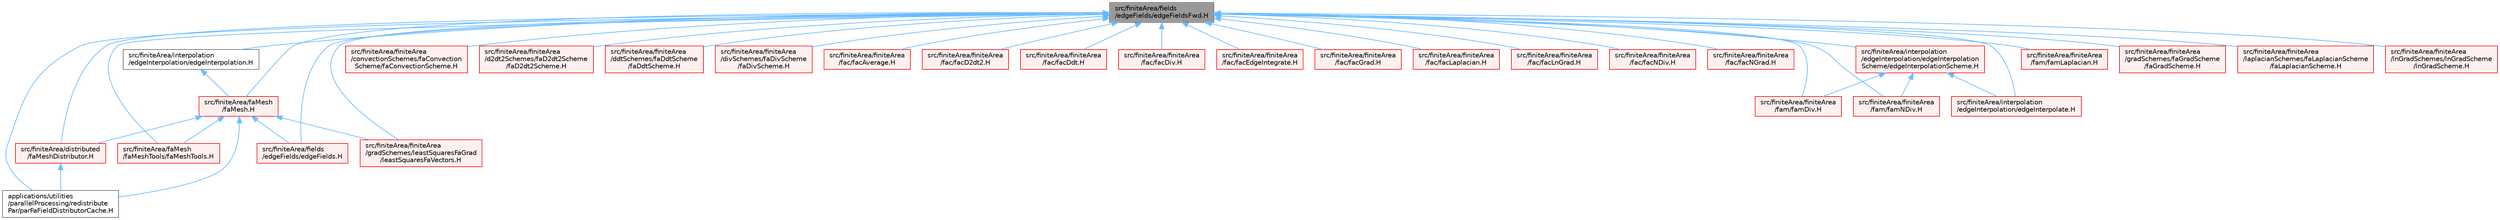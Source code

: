 digraph "src/finiteArea/fields/edgeFields/edgeFieldsFwd.H"
{
 // LATEX_PDF_SIZE
  bgcolor="transparent";
  edge [fontname=Helvetica,fontsize=10,labelfontname=Helvetica,labelfontsize=10];
  node [fontname=Helvetica,fontsize=10,shape=box,height=0.2,width=0.4];
  Node1 [id="Node000001",label="src/finiteArea/fields\l/edgeFields/edgeFieldsFwd.H",height=0.2,width=0.4,color="gray40", fillcolor="grey60", style="filled", fontcolor="black",tooltip="Forwards for edge field types."];
  Node1 -> Node2 [id="edge1_Node000001_Node000002",dir="back",color="steelblue1",style="solid",tooltip=" "];
  Node2 [id="Node000002",label="applications/utilities\l/parallelProcessing/redistribute\lPar/parFaFieldDistributorCache.H",height=0.2,width=0.4,color="grey40", fillcolor="white", style="filled",URL="$parFaFieldDistributorCache_8H.html",tooltip=" "];
  Node1 -> Node3 [id="edge2_Node000001_Node000003",dir="back",color="steelblue1",style="solid",tooltip=" "];
  Node3 [id="Node000003",label="src/finiteArea/distributed\l/faMeshDistributor.H",height=0.2,width=0.4,color="red", fillcolor="#FFF0F0", style="filled",URL="$faMeshDistributor_8H.html",tooltip=" "];
  Node3 -> Node2 [id="edge3_Node000003_Node000002",dir="back",color="steelblue1",style="solid",tooltip=" "];
  Node1 -> Node6 [id="edge4_Node000001_Node000006",dir="back",color="steelblue1",style="solid",tooltip=" "];
  Node6 [id="Node000006",label="src/finiteArea/faMesh\l/faMesh.H",height=0.2,width=0.4,color="red", fillcolor="#FFF0F0", style="filled",URL="$faMesh_8H.html",tooltip=" "];
  Node6 -> Node2 [id="edge5_Node000006_Node000002",dir="back",color="steelblue1",style="solid",tooltip=" "];
  Node6 -> Node3 [id="edge6_Node000006_Node000003",dir="back",color="steelblue1",style="solid",tooltip=" "];
  Node6 -> Node259 [id="edge7_Node000006_Node000259",dir="back",color="steelblue1",style="solid",tooltip=" "];
  Node259 [id="Node000259",label="src/finiteArea/faMesh\l/faMeshTools/faMeshTools.H",height=0.2,width=0.4,color="red", fillcolor="#FFF0F0", style="filled",URL="$faMeshTools_8H.html",tooltip=" "];
  Node6 -> Node239 [id="edge8_Node000006_Node000239",dir="back",color="steelblue1",style="solid",tooltip=" "];
  Node239 [id="Node000239",label="src/finiteArea/fields\l/edgeFields/edgeFields.H",height=0.2,width=0.4,color="red", fillcolor="#FFF0F0", style="filled",URL="$edgeFields_8H.html",tooltip=" "];
  Node6 -> Node277 [id="edge9_Node000006_Node000277",dir="back",color="steelblue1",style="solid",tooltip=" "];
  Node277 [id="Node000277",label="src/finiteArea/finiteArea\l/gradSchemes/leastSquaresFaGrad\l/leastSquaresFaVectors.H",height=0.2,width=0.4,color="red", fillcolor="#FFF0F0", style="filled",URL="$leastSquaresFaVectors_8H.html",tooltip=" "];
  Node1 -> Node259 [id="edge10_Node000001_Node000259",dir="back",color="steelblue1",style="solid",tooltip=" "];
  Node1 -> Node239 [id="edge11_Node000001_Node000239",dir="back",color="steelblue1",style="solid",tooltip=" "];
  Node1 -> Node300 [id="edge12_Node000001_Node000300",dir="back",color="steelblue1",style="solid",tooltip=" "];
  Node300 [id="Node000300",label="src/finiteArea/finiteArea\l/convectionSchemes/faConvection\lScheme/faConvectionScheme.H",height=0.2,width=0.4,color="red", fillcolor="#FFF0F0", style="filled",URL="$faConvectionScheme_8H.html",tooltip=" "];
  Node1 -> Node304 [id="edge13_Node000001_Node000304",dir="back",color="steelblue1",style="solid",tooltip=" "];
  Node304 [id="Node000304",label="src/finiteArea/finiteArea\l/d2dt2Schemes/faD2dt2Scheme\l/faD2dt2Scheme.H",height=0.2,width=0.4,color="red", fillcolor="#FFF0F0", style="filled",URL="$faD2dt2Scheme_8H.html",tooltip=" "];
  Node1 -> Node307 [id="edge14_Node000001_Node000307",dir="back",color="steelblue1",style="solid",tooltip=" "];
  Node307 [id="Node000307",label="src/finiteArea/finiteArea\l/ddtSchemes/faDdtScheme\l/faDdtScheme.H",height=0.2,width=0.4,color="red", fillcolor="#FFF0F0", style="filled",URL="$faDdtScheme_8H.html",tooltip=" "];
  Node1 -> Node157 [id="edge15_Node000001_Node000157",dir="back",color="steelblue1",style="solid",tooltip=" "];
  Node157 [id="Node000157",label="src/finiteArea/finiteArea\l/divSchemes/faDivScheme\l/faDivScheme.H",height=0.2,width=0.4,color="red", fillcolor="#FFF0F0", style="filled",URL="$faDivScheme_8H.html",tooltip=" "];
  Node1 -> Node312 [id="edge16_Node000001_Node000312",dir="back",color="steelblue1",style="solid",tooltip=" "];
  Node312 [id="Node000312",label="src/finiteArea/finiteArea\l/fac/facAverage.H",height=0.2,width=0.4,color="red", fillcolor="#FFF0F0", style="filled",URL="$facAverage_8H.html",tooltip="Edge-weighted average a edgeField creating a areaField."];
  Node1 -> Node314 [id="edge17_Node000001_Node000314",dir="back",color="steelblue1",style="solid",tooltip=" "];
  Node314 [id="Node000314",label="src/finiteArea/finiteArea\l/fac/facD2dt2.H",height=0.2,width=0.4,color="red", fillcolor="#FFF0F0", style="filled",URL="$facD2dt2_8H.html",tooltip=" "];
  Node1 -> Node315 [id="edge18_Node000001_Node000315",dir="back",color="steelblue1",style="solid",tooltip=" "];
  Node315 [id="Node000315",label="src/finiteArea/finiteArea\l/fac/facDdt.H",height=0.2,width=0.4,color="red", fillcolor="#FFF0F0", style="filled",URL="$facDdt_8H.html",tooltip="Calculate the first temporal derivative."];
  Node1 -> Node316 [id="edge19_Node000001_Node000316",dir="back",color="steelblue1",style="solid",tooltip=" "];
  Node316 [id="Node000316",label="src/finiteArea/finiteArea\l/fac/facDiv.H",height=0.2,width=0.4,color="red", fillcolor="#FFF0F0", style="filled",URL="$facDiv_8H.html",tooltip="Calculate the divergence of the given field."];
  Node1 -> Node317 [id="edge20_Node000001_Node000317",dir="back",color="steelblue1",style="solid",tooltip=" "];
  Node317 [id="Node000317",label="src/finiteArea/finiteArea\l/fac/facEdgeIntegrate.H",height=0.2,width=0.4,color="red", fillcolor="#FFF0F0", style="filled",URL="$facEdgeIntegrate_8H.html",tooltip="Edge integrate edgeField creating a areaField. Edge sum a edgeField creating a areaField."];
  Node1 -> Node318 [id="edge21_Node000001_Node000318",dir="back",color="steelblue1",style="solid",tooltip=" "];
  Node318 [id="Node000318",label="src/finiteArea/finiteArea\l/fac/facGrad.H",height=0.2,width=0.4,color="red", fillcolor="#FFF0F0", style="filled",URL="$facGrad_8H.html",tooltip="Calculate the gradient of the given field."];
  Node1 -> Node319 [id="edge22_Node000001_Node000319",dir="back",color="steelblue1",style="solid",tooltip=" "];
  Node319 [id="Node000319",label="src/finiteArea/finiteArea\l/fac/facLaplacian.H",height=0.2,width=0.4,color="red", fillcolor="#FFF0F0", style="filled",URL="$facLaplacian_8H.html",tooltip="Calculate the laplacian of the given field."];
  Node1 -> Node320 [id="edge23_Node000001_Node000320",dir="back",color="steelblue1",style="solid",tooltip=" "];
  Node320 [id="Node000320",label="src/finiteArea/finiteArea\l/fac/facLnGrad.H",height=0.2,width=0.4,color="red", fillcolor="#FFF0F0", style="filled",URL="$facLnGrad_8H.html",tooltip="Calculate the lnGrad of the given areaField."];
  Node1 -> Node321 [id="edge24_Node000001_Node000321",dir="back",color="steelblue1",style="solid",tooltip=" "];
  Node321 [id="Node000321",label="src/finiteArea/finiteArea\l/fac/facNDiv.H",height=0.2,width=0.4,color="red", fillcolor="#FFF0F0", style="filled",URL="$facNDiv_8H.html",tooltip="Calculate the divergence of the given field."];
  Node1 -> Node322 [id="edge25_Node000001_Node000322",dir="back",color="steelblue1",style="solid",tooltip=" "];
  Node322 [id="Node000322",label="src/finiteArea/finiteArea\l/fac/facNGrad.H",height=0.2,width=0.4,color="red", fillcolor="#FFF0F0", style="filled",URL="$facNGrad_8H.html",tooltip="Calculate the gradient normal to the surface of the given field."];
  Node1 -> Node101 [id="edge26_Node000001_Node000101",dir="back",color="steelblue1",style="solid",tooltip=" "];
  Node101 [id="Node000101",label="src/finiteArea/finiteArea\l/fam/famDiv.H",height=0.2,width=0.4,color="red", fillcolor="#FFF0F0", style="filled",URL="$famDiv_8H.html",tooltip="Calculate the matrix for the divergence of the given field and flux."];
  Node1 -> Node105 [id="edge27_Node000001_Node000105",dir="back",color="steelblue1",style="solid",tooltip=" "];
  Node105 [id="Node000105",label="src/finiteArea/finiteArea\l/fam/famLaplacian.H",height=0.2,width=0.4,color="red", fillcolor="#FFF0F0", style="filled",URL="$famLaplacian_8H.html",tooltip="Calculate the matrix for the laplacian of the field."];
  Node1 -> Node107 [id="edge28_Node000001_Node000107",dir="back",color="steelblue1",style="solid",tooltip=" "];
  Node107 [id="Node000107",label="src/finiteArea/finiteArea\l/fam/famNDiv.H",height=0.2,width=0.4,color="red", fillcolor="#FFF0F0", style="filled",URL="$famNDiv_8H.html",tooltip="Calculate the matrix for the divergence of the given field and flux."];
  Node1 -> Node323 [id="edge29_Node000001_Node000323",dir="back",color="steelblue1",style="solid",tooltip=" "];
  Node323 [id="Node000323",label="src/finiteArea/finiteArea\l/gradSchemes/faGradScheme\l/faGradScheme.H",height=0.2,width=0.4,color="red", fillcolor="#FFF0F0", style="filled",URL="$faGradScheme_8H.html",tooltip=" "];
  Node1 -> Node277 [id="edge30_Node000001_Node000277",dir="back",color="steelblue1",style="solid",tooltip=" "];
  Node1 -> Node169 [id="edge31_Node000001_Node000169",dir="back",color="steelblue1",style="solid",tooltip=" "];
  Node169 [id="Node000169",label="src/finiteArea/finiteArea\l/laplacianSchemes/faLaplacianScheme\l/faLaplacianScheme.H",height=0.2,width=0.4,color="red", fillcolor="#FFF0F0", style="filled",URL="$faLaplacianScheme_8H.html",tooltip=" "];
  Node1 -> Node328 [id="edge32_Node000001_Node000328",dir="back",color="steelblue1",style="solid",tooltip=" "];
  Node328 [id="Node000328",label="src/finiteArea/finiteArea\l/lnGradSchemes/lnGradScheme\l/lnGradScheme.H",height=0.2,width=0.4,color="red", fillcolor="#FFF0F0", style="filled",URL="$lnGradScheme_8H.html",tooltip=" "];
  Node1 -> Node334 [id="edge33_Node000001_Node000334",dir="back",color="steelblue1",style="solid",tooltip=" "];
  Node334 [id="Node000334",label="src/finiteArea/interpolation\l/edgeInterpolation/edgeInterpolate.H",height=0.2,width=0.4,color="red", fillcolor="#FFF0F0", style="filled",URL="$edgeInterpolate_8H.html",tooltip=" "];
  Node1 -> Node336 [id="edge34_Node000001_Node000336",dir="back",color="steelblue1",style="solid",tooltip=" "];
  Node336 [id="Node000336",label="src/finiteArea/interpolation\l/edgeInterpolation/edgeInterpolation.H",height=0.2,width=0.4,color="grey40", fillcolor="white", style="filled",URL="$edgeInterpolation_8H.html",tooltip=" "];
  Node336 -> Node6 [id="edge35_Node000336_Node000006",dir="back",color="steelblue1",style="solid",tooltip=" "];
  Node1 -> Node337 [id="edge36_Node000001_Node000337",dir="back",color="steelblue1",style="solid",tooltip=" "];
  Node337 [id="Node000337",label="src/finiteArea/interpolation\l/edgeInterpolation/edgeInterpolation\lScheme/edgeInterpolationScheme.H",height=0.2,width=0.4,color="red", fillcolor="#FFF0F0", style="filled",URL="$edgeInterpolationScheme_8H.html",tooltip=" "];
  Node337 -> Node101 [id="edge37_Node000337_Node000101",dir="back",color="steelblue1",style="solid",tooltip=" "];
  Node337 -> Node107 [id="edge38_Node000337_Node000107",dir="back",color="steelblue1",style="solid",tooltip=" "];
  Node337 -> Node334 [id="edge39_Node000337_Node000334",dir="back",color="steelblue1",style="solid",tooltip=" "];
}
